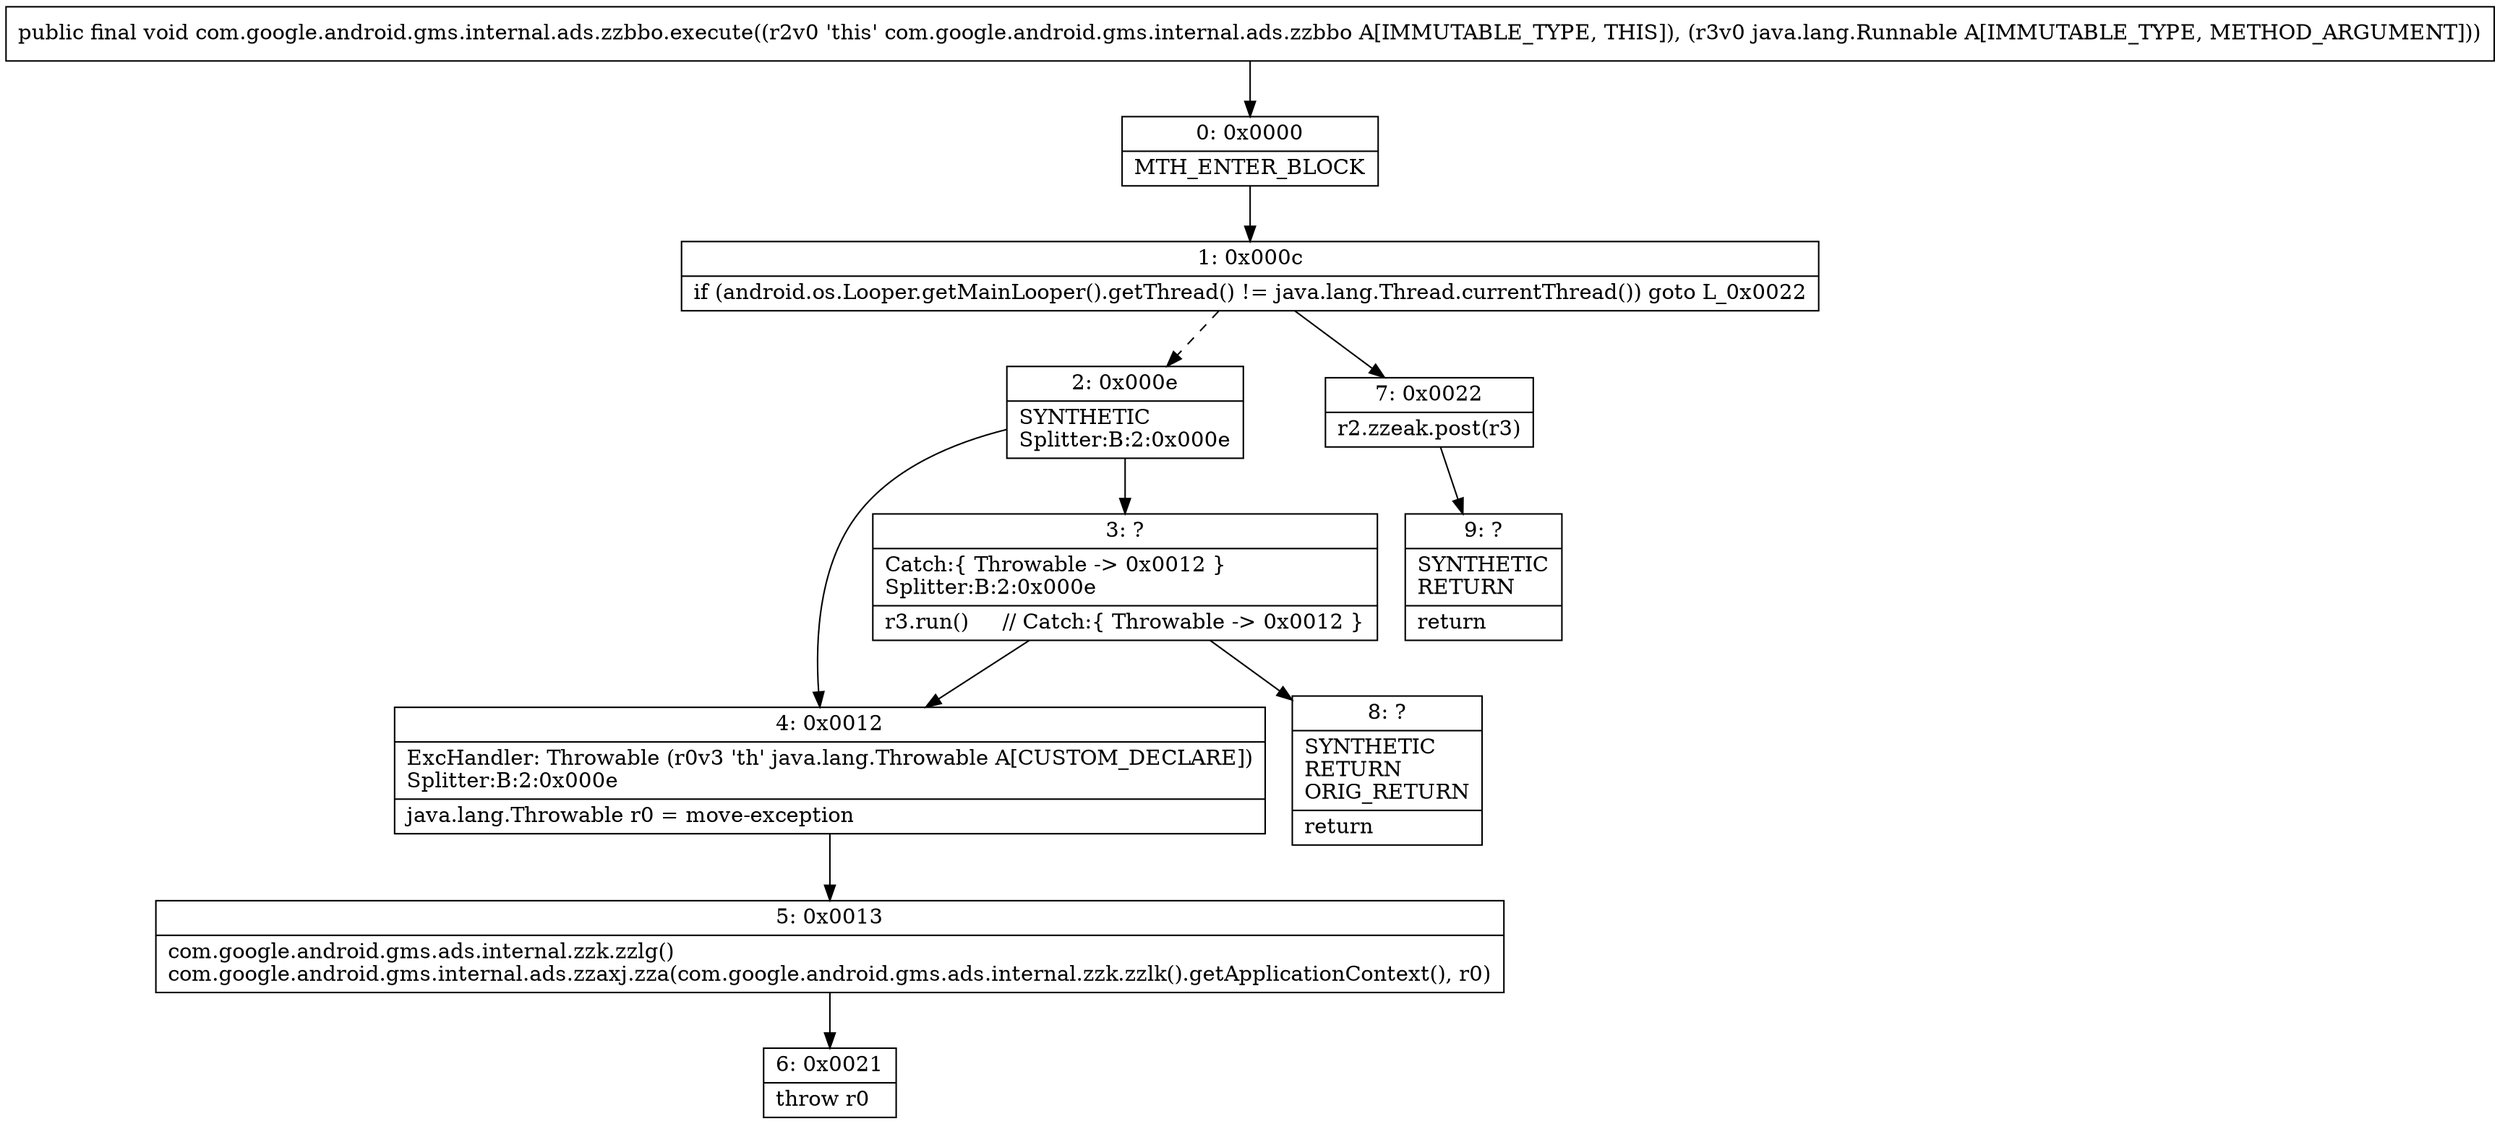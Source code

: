 digraph "CFG forcom.google.android.gms.internal.ads.zzbbo.execute(Ljava\/lang\/Runnable;)V" {
Node_0 [shape=record,label="{0\:\ 0x0000|MTH_ENTER_BLOCK\l}"];
Node_1 [shape=record,label="{1\:\ 0x000c|if (android.os.Looper.getMainLooper().getThread() != java.lang.Thread.currentThread()) goto L_0x0022\l}"];
Node_2 [shape=record,label="{2\:\ 0x000e|SYNTHETIC\lSplitter:B:2:0x000e\l}"];
Node_3 [shape=record,label="{3\:\ ?|Catch:\{ Throwable \-\> 0x0012 \}\lSplitter:B:2:0x000e\l|r3.run()     \/\/ Catch:\{ Throwable \-\> 0x0012 \}\l}"];
Node_4 [shape=record,label="{4\:\ 0x0012|ExcHandler: Throwable (r0v3 'th' java.lang.Throwable A[CUSTOM_DECLARE])\lSplitter:B:2:0x000e\l|java.lang.Throwable r0 = move\-exception\l}"];
Node_5 [shape=record,label="{5\:\ 0x0013|com.google.android.gms.ads.internal.zzk.zzlg()\lcom.google.android.gms.internal.ads.zzaxj.zza(com.google.android.gms.ads.internal.zzk.zzlk().getApplicationContext(), r0)\l}"];
Node_6 [shape=record,label="{6\:\ 0x0021|throw r0\l}"];
Node_7 [shape=record,label="{7\:\ 0x0022|r2.zzeak.post(r3)\l}"];
Node_8 [shape=record,label="{8\:\ ?|SYNTHETIC\lRETURN\lORIG_RETURN\l|return\l}"];
Node_9 [shape=record,label="{9\:\ ?|SYNTHETIC\lRETURN\l|return\l}"];
MethodNode[shape=record,label="{public final void com.google.android.gms.internal.ads.zzbbo.execute((r2v0 'this' com.google.android.gms.internal.ads.zzbbo A[IMMUTABLE_TYPE, THIS]), (r3v0 java.lang.Runnable A[IMMUTABLE_TYPE, METHOD_ARGUMENT])) }"];
MethodNode -> Node_0;
Node_0 -> Node_1;
Node_1 -> Node_2[style=dashed];
Node_1 -> Node_7;
Node_2 -> Node_3;
Node_2 -> Node_4;
Node_3 -> Node_4;
Node_3 -> Node_8;
Node_4 -> Node_5;
Node_5 -> Node_6;
Node_7 -> Node_9;
}

